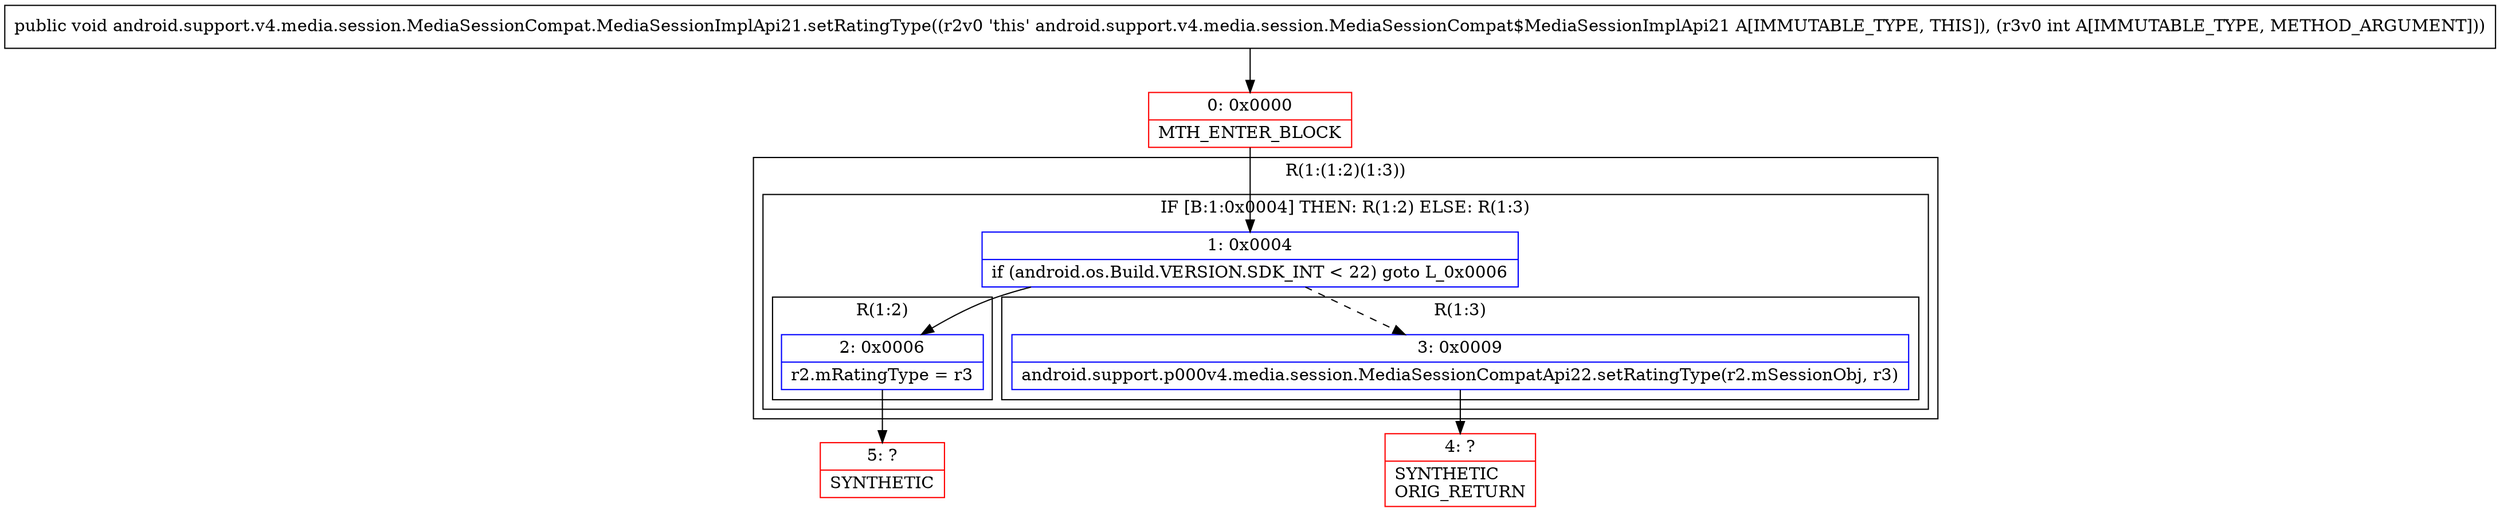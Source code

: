 digraph "CFG forandroid.support.v4.media.session.MediaSessionCompat.MediaSessionImplApi21.setRatingType(I)V" {
subgraph cluster_Region_421963925 {
label = "R(1:(1:2)(1:3))";
node [shape=record,color=blue];
subgraph cluster_IfRegion_1393011722 {
label = "IF [B:1:0x0004] THEN: R(1:2) ELSE: R(1:3)";
node [shape=record,color=blue];
Node_1 [shape=record,label="{1\:\ 0x0004|if (android.os.Build.VERSION.SDK_INT \< 22) goto L_0x0006\l}"];
subgraph cluster_Region_696535482 {
label = "R(1:2)";
node [shape=record,color=blue];
Node_2 [shape=record,label="{2\:\ 0x0006|r2.mRatingType = r3\l}"];
}
subgraph cluster_Region_745615879 {
label = "R(1:3)";
node [shape=record,color=blue];
Node_3 [shape=record,label="{3\:\ 0x0009|android.support.p000v4.media.session.MediaSessionCompatApi22.setRatingType(r2.mSessionObj, r3)\l}"];
}
}
}
Node_0 [shape=record,color=red,label="{0\:\ 0x0000|MTH_ENTER_BLOCK\l}"];
Node_4 [shape=record,color=red,label="{4\:\ ?|SYNTHETIC\lORIG_RETURN\l}"];
Node_5 [shape=record,color=red,label="{5\:\ ?|SYNTHETIC\l}"];
MethodNode[shape=record,label="{public void android.support.v4.media.session.MediaSessionCompat.MediaSessionImplApi21.setRatingType((r2v0 'this' android.support.v4.media.session.MediaSessionCompat$MediaSessionImplApi21 A[IMMUTABLE_TYPE, THIS]), (r3v0 int A[IMMUTABLE_TYPE, METHOD_ARGUMENT])) }"];
MethodNode -> Node_0;
Node_1 -> Node_2;
Node_1 -> Node_3[style=dashed];
Node_2 -> Node_5;
Node_3 -> Node_4;
Node_0 -> Node_1;
}

